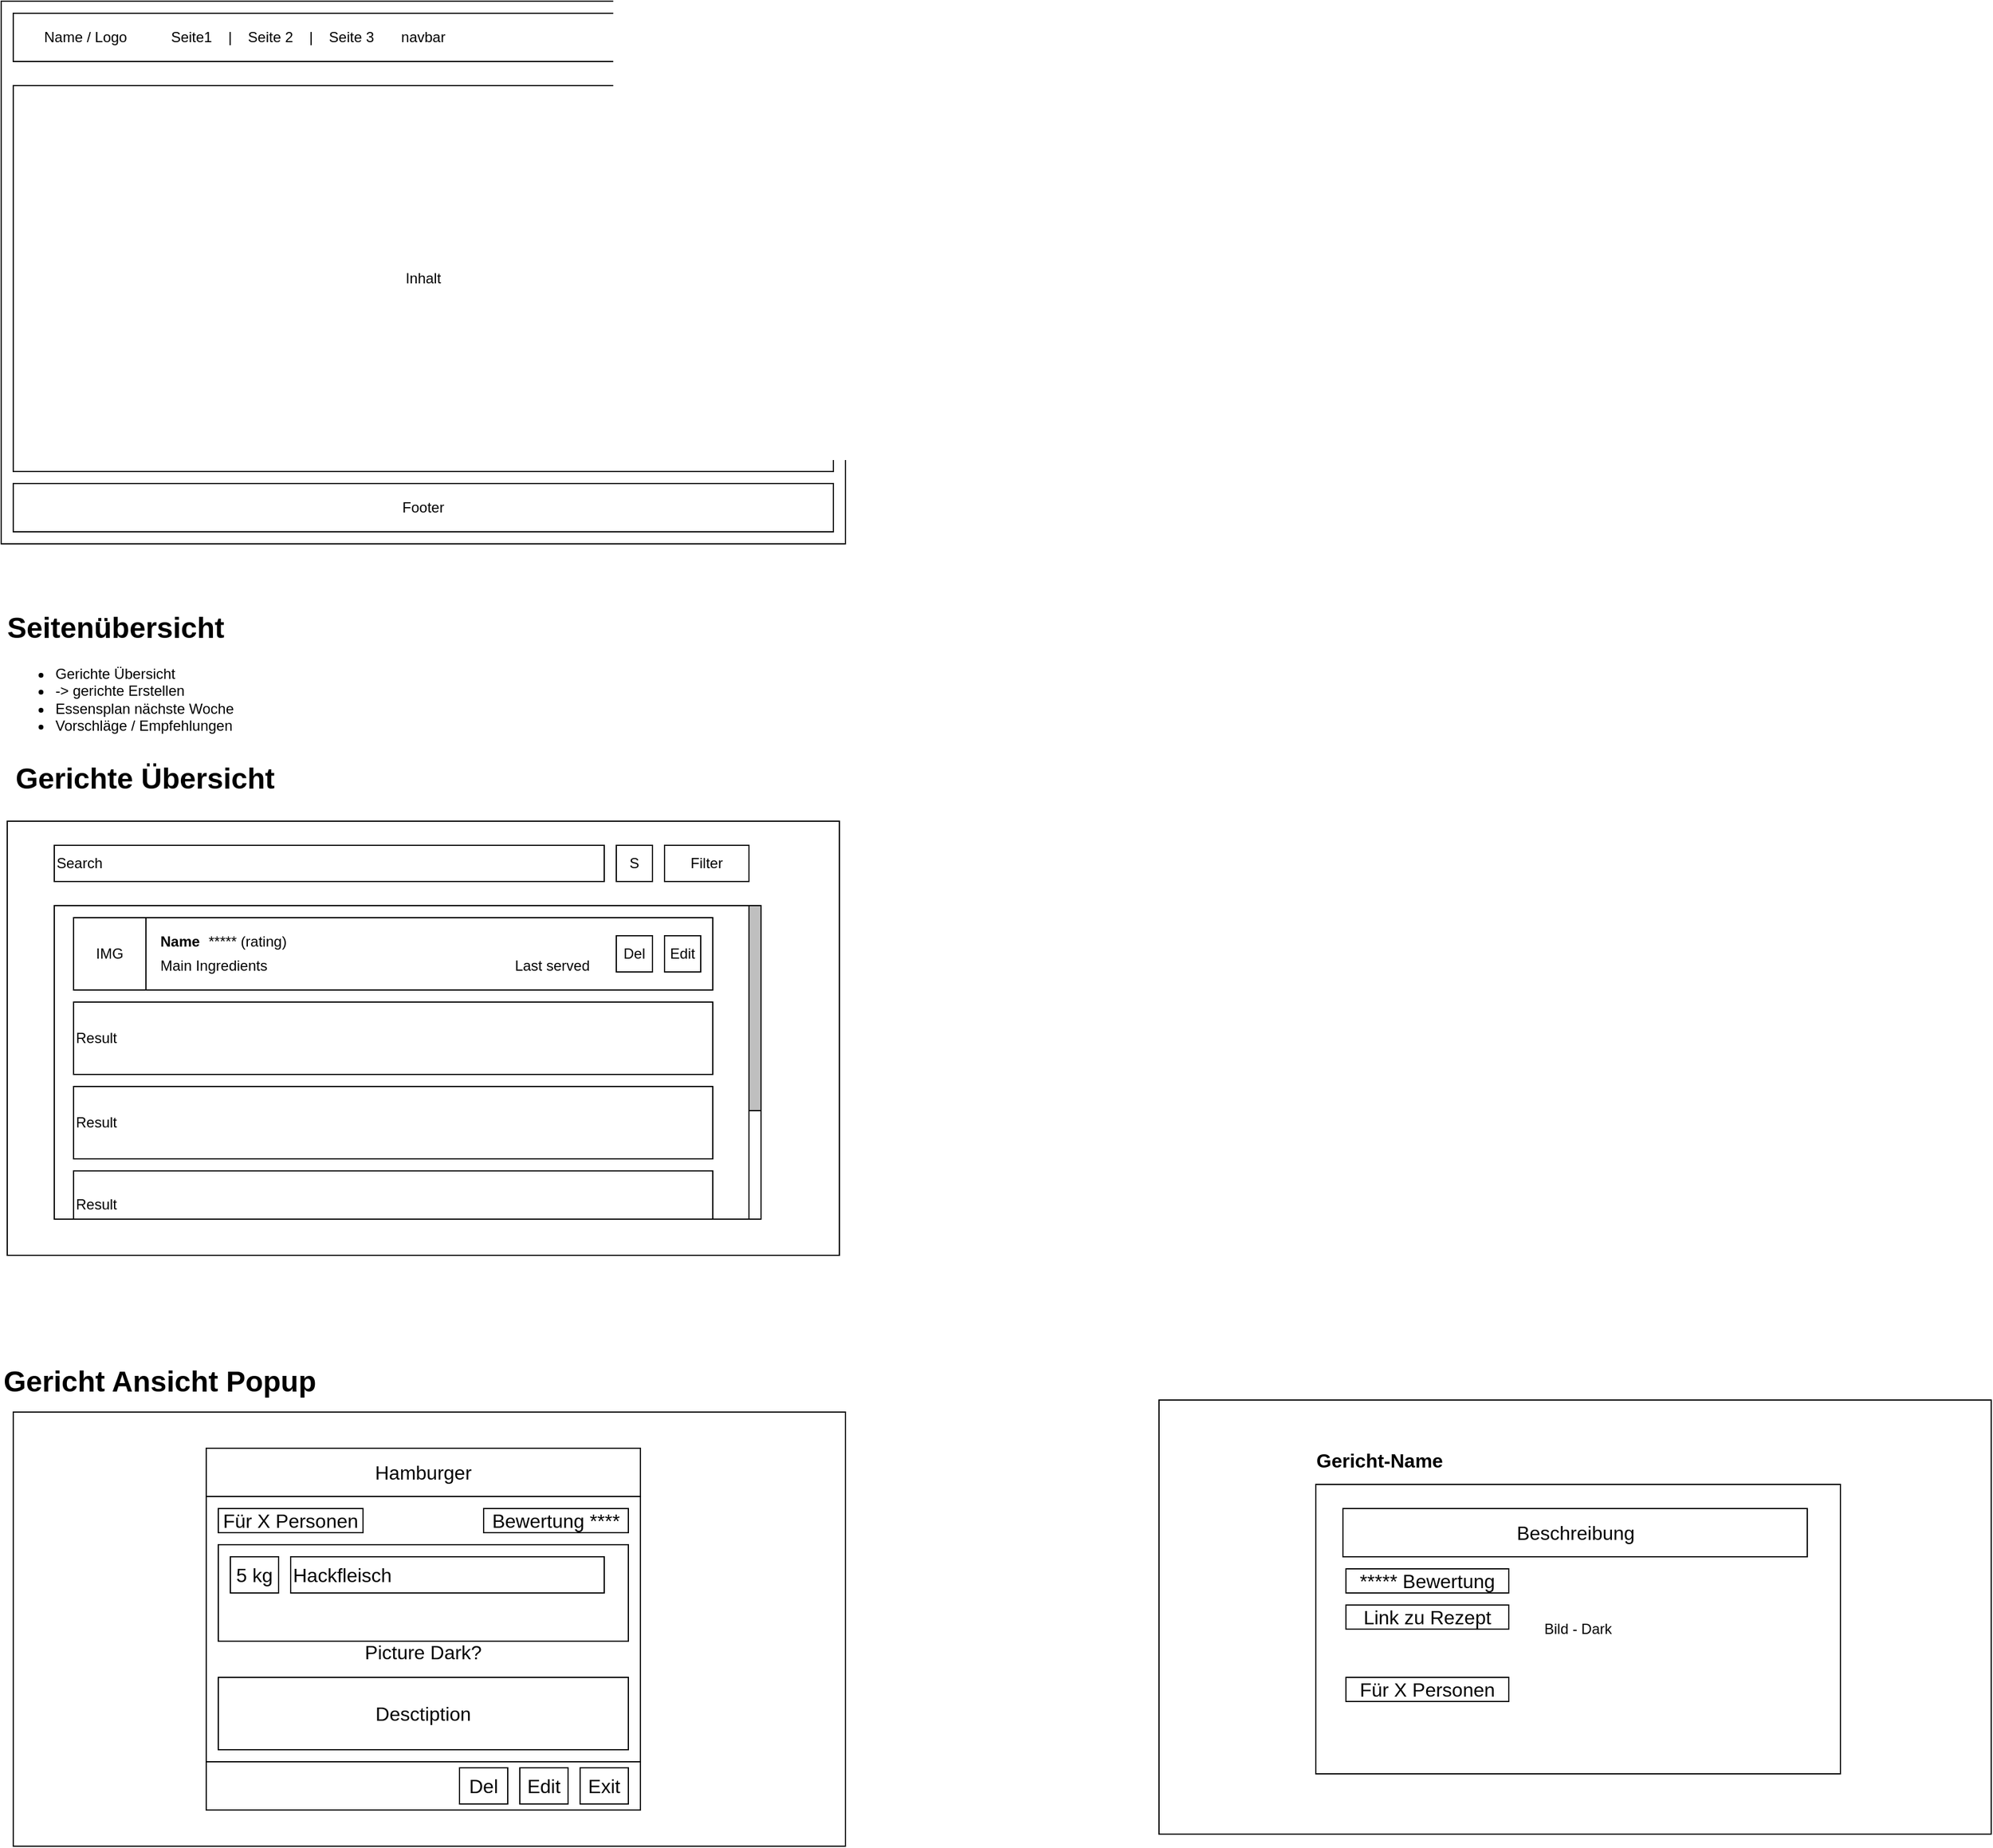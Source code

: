 <mxfile version="14.4.3" type="device"><diagram id="DhD5etSHtqq4pYEx-dr0" name="Seite-1"><mxGraphModel dx="1278" dy="828" grid="1" gridSize="10" guides="1" tooltips="1" connect="1" arrows="1" fold="1" page="1" pageScale="1" pageWidth="3300" pageHeight="4681" math="0" shadow="0"><root><mxCell id="0"/><mxCell id="1" parent="0"/><mxCell id="2" value="Seite" style="rounded=0;whiteSpace=wrap;html=1;" parent="1" vertex="1"><mxGeometry x="80" y="80" width="700" height="450" as="geometry"/></mxCell><mxCell id="3" value="navbar" style="rounded=0;whiteSpace=wrap;html=1;" parent="1" vertex="1"><mxGeometry x="90" y="90" width="680" height="40" as="geometry"/></mxCell><mxCell id="4" value="Footer" style="rounded=0;whiteSpace=wrap;html=1;" parent="1" vertex="1"><mxGeometry x="90" y="480" width="680" height="40" as="geometry"/></mxCell><mxCell id="5" value="Name / Logo" style="text;html=1;strokeColor=none;fillColor=none;align=center;verticalAlign=middle;whiteSpace=wrap;rounded=0;" parent="1" vertex="1"><mxGeometry x="110" y="100" width="80" height="20" as="geometry"/></mxCell><mxCell id="6" value="Seite1&amp;nbsp; &amp;nbsp; |&amp;nbsp; &amp;nbsp; Seite 2&amp;nbsp; &amp;nbsp; |&amp;nbsp; &amp;nbsp; Seite 3" style="text;html=1;strokeColor=none;fillColor=none;align=center;verticalAlign=middle;whiteSpace=wrap;rounded=0;" parent="1" vertex="1"><mxGeometry x="210" y="100" width="190" height="20" as="geometry"/></mxCell><mxCell id="7" value="Inhalt" style="rounded=0;whiteSpace=wrap;html=1;" parent="1" vertex="1"><mxGeometry x="90" y="150" width="680" height="320" as="geometry"/></mxCell><mxCell id="MJWSV-yRJue_ZSsIYD1P-8" value="&lt;h1&gt;Seitenübersicht&lt;/h1&gt;&lt;p&gt;&lt;/p&gt;&lt;ul&gt;&lt;li&gt;Gerichte Übersicht&amp;nbsp;&lt;/li&gt;&lt;li&gt;-&amp;gt; gerichte Erstellen&lt;/li&gt;&lt;li&gt;Essensplan nächste Woche&lt;/li&gt;&lt;li&gt;Vorschläge / Empfehlungen&lt;/li&gt;&lt;/ul&gt;&lt;p&gt;&lt;/p&gt;" style="text;html=1;strokeColor=none;fillColor=none;spacing=5;spacingTop=-20;whiteSpace=wrap;overflow=hidden;rounded=0;" parent="1" vertex="1"><mxGeometry x="80" y="580" width="330" height="120" as="geometry"/></mxCell><mxCell id="MJWSV-yRJue_ZSsIYD1P-9" value="" style="rounded=0;whiteSpace=wrap;html=1;" parent="1" vertex="1"><mxGeometry x="85" y="760" width="690" height="360" as="geometry"/></mxCell><mxCell id="MJWSV-yRJue_ZSsIYD1P-10" value="&lt;font style=&quot;font-size: 24px&quot;&gt;Gerichte Übersicht&lt;/font&gt;" style="text;html=1;strokeColor=none;fillColor=none;align=left;verticalAlign=middle;whiteSpace=wrap;rounded=0;fontStyle=1" parent="1" vertex="1"><mxGeometry x="90" y="710" width="410" height="30" as="geometry"/></mxCell><mxCell id="MJWSV-yRJue_ZSsIYD1P-12" value="Search" style="rounded=0;whiteSpace=wrap;html=1;align=left;" parent="1" vertex="1"><mxGeometry x="124" y="780" width="456" height="30" as="geometry"/></mxCell><mxCell id="MJWSV-yRJue_ZSsIYD1P-13" value="" style="rounded=0;whiteSpace=wrap;html=1;align=left;" parent="1" vertex="1"><mxGeometry x="124" y="830" width="576" height="260" as="geometry"/></mxCell><mxCell id="MJWSV-yRJue_ZSsIYD1P-14" value="Result" style="rounded=0;whiteSpace=wrap;html=1;align=left;" parent="1" vertex="1"><mxGeometry x="140" y="840" width="530" height="60" as="geometry"/></mxCell><mxCell id="MJWSV-yRJue_ZSsIYD1P-15" value="Result" style="rounded=0;whiteSpace=wrap;html=1;align=left;" parent="1" vertex="1"><mxGeometry x="140" y="910" width="530" height="60" as="geometry"/></mxCell><mxCell id="MJWSV-yRJue_ZSsIYD1P-16" value="Result" style="rounded=0;whiteSpace=wrap;html=1;align=left;" parent="1" vertex="1"><mxGeometry x="140" y="980" width="530" height="60" as="geometry"/></mxCell><mxCell id="MJWSV-yRJue_ZSsIYD1P-17" value="Edit" style="rounded=0;whiteSpace=wrap;html=1;align=center;" parent="1" vertex="1"><mxGeometry x="630" y="855" width="30" height="30" as="geometry"/></mxCell><mxCell id="MJWSV-yRJue_ZSsIYD1P-19" value="Name" style="text;html=1;strokeColor=none;fillColor=none;align=left;verticalAlign=middle;whiteSpace=wrap;rounded=0;fontStyle=1" parent="1" vertex="1"><mxGeometry x="210" y="850" width="40" height="20" as="geometry"/></mxCell><mxCell id="MJWSV-yRJue_ZSsIYD1P-20" value="&lt;span&gt;IMG&lt;/span&gt;" style="rounded=0;whiteSpace=wrap;html=1;align=center;" parent="1" vertex="1"><mxGeometry x="140" y="840" width="60" height="60" as="geometry"/></mxCell><mxCell id="MJWSV-yRJue_ZSsIYD1P-21" value="Del" style="rounded=0;whiteSpace=wrap;html=1;align=center;" parent="1" vertex="1"><mxGeometry x="590" y="855" width="30" height="30" as="geometry"/></mxCell><mxCell id="MJWSV-yRJue_ZSsIYD1P-22" value="***** (rating)" style="text;html=1;strokeColor=none;fillColor=none;align=left;verticalAlign=middle;whiteSpace=wrap;rounded=0;" parent="1" vertex="1"><mxGeometry x="250" y="850" width="70" height="20" as="geometry"/></mxCell><mxCell id="MJWSV-yRJue_ZSsIYD1P-23" value="Main Ingredients" style="text;html=1;strokeColor=none;fillColor=none;align=left;verticalAlign=middle;whiteSpace=wrap;rounded=0;fontStyle=0" parent="1" vertex="1"><mxGeometry x="210" y="870" width="110" height="20" as="geometry"/></mxCell><mxCell id="MJWSV-yRJue_ZSsIYD1P-24" value="Last served" style="text;html=1;strokeColor=none;fillColor=none;align=right;verticalAlign=middle;whiteSpace=wrap;rounded=0;fontStyle=0" parent="1" vertex="1"><mxGeometry x="460" y="870" width="110" height="20" as="geometry"/></mxCell><mxCell id="MJWSV-yRJue_ZSsIYD1P-25" value="Filter" style="rounded=0;whiteSpace=wrap;html=1;align=center;" parent="1" vertex="1"><mxGeometry x="630" y="780" width="70" height="30" as="geometry"/></mxCell><mxCell id="MJWSV-yRJue_ZSsIYD1P-26" value="" style="rounded=0;whiteSpace=wrap;html=1;align=center;" parent="1" vertex="1"><mxGeometry x="700" y="830" width="10" height="260" as="geometry"/></mxCell><mxCell id="MJWSV-yRJue_ZSsIYD1P-27" value="" style="rounded=0;whiteSpace=wrap;html=1;align=center;fillColor=#BFBFBF;" parent="1" vertex="1"><mxGeometry x="700" y="830" width="10" height="170" as="geometry"/></mxCell><mxCell id="MJWSV-yRJue_ZSsIYD1P-28" value="&lt;br&gt;Result" style="rounded=0;whiteSpace=wrap;html=1;align=left;" parent="1" vertex="1"><mxGeometry x="140" y="1050" width="530" height="40" as="geometry"/></mxCell><mxCell id="3yPms_h3vOzZ6-XOMgG1-7" value="S" style="rounded=0;whiteSpace=wrap;html=1;align=center;" parent="1" vertex="1"><mxGeometry x="590" y="780" width="30" height="30" as="geometry"/></mxCell><mxCell id="oi_kL40SGaFQqt8xk8L_-7" value="" style="rounded=0;whiteSpace=wrap;html=1;" vertex="1" parent="1"><mxGeometry x="1040" y="1240" width="690" height="360" as="geometry"/></mxCell><mxCell id="oi_kL40SGaFQqt8xk8L_-8" value="&lt;font style=&quot;font-size: 24px&quot;&gt;Gericht Ansicht Popup&lt;/font&gt;" style="text;html=1;strokeColor=none;fillColor=none;align=left;verticalAlign=middle;whiteSpace=wrap;rounded=0;fontStyle=1" vertex="1" parent="1"><mxGeometry x="80" y="1210" width="410" height="30" as="geometry"/></mxCell><mxCell id="oi_kL40SGaFQqt8xk8L_-10" value="Bild - Dark" style="rounded=0;whiteSpace=wrap;html=1;" vertex="1" parent="1"><mxGeometry x="1170" y="1310" width="435" height="240" as="geometry"/></mxCell><mxCell id="oi_kL40SGaFQqt8xk8L_-11" value="Gericht-Name" style="text;html=1;strokeColor=none;fillColor=none;align=center;verticalAlign=middle;whiteSpace=wrap;rounded=0;fontStyle=1;fontSize=16;" vertex="1" parent="1"><mxGeometry x="1167.5" y="1280" width="110" height="20" as="geometry"/></mxCell><mxCell id="oi_kL40SGaFQqt8xk8L_-13" value="Beschreibung" style="rounded=0;whiteSpace=wrap;html=1;fontSize=16;" vertex="1" parent="1"><mxGeometry x="1192.5" y="1330" width="385" height="40" as="geometry"/></mxCell><mxCell id="oi_kL40SGaFQqt8xk8L_-14" value="***** Bewertung" style="rounded=0;whiteSpace=wrap;html=1;fontSize=16;" vertex="1" parent="1"><mxGeometry x="1195" y="1380" width="135" height="20" as="geometry"/></mxCell><mxCell id="oi_kL40SGaFQqt8xk8L_-15" value="Für X Personen" style="rounded=0;whiteSpace=wrap;html=1;fontSize=16;" vertex="1" parent="1"><mxGeometry x="1195" y="1470" width="135" height="20" as="geometry"/></mxCell><mxCell id="oi_kL40SGaFQqt8xk8L_-17" value="Link zu Rezept" style="rounded=0;whiteSpace=wrap;html=1;fontSize=16;" vertex="1" parent="1"><mxGeometry x="1195" y="1410" width="135" height="20" as="geometry"/></mxCell><mxCell id="oi_kL40SGaFQqt8xk8L_-18" value="" style="rounded=0;whiteSpace=wrap;html=1;" vertex="1" parent="1"><mxGeometry x="90" y="1250" width="690" height="360" as="geometry"/></mxCell><mxCell id="oi_kL40SGaFQqt8xk8L_-19" value="" style="rounded=0;whiteSpace=wrap;html=1;fontSize=16;" vertex="1" parent="1"><mxGeometry x="250" y="1280" width="360" height="300" as="geometry"/></mxCell><mxCell id="oi_kL40SGaFQqt8xk8L_-21" value="Hamburger" style="rounded=0;whiteSpace=wrap;html=1;fontSize=16;" vertex="1" parent="1"><mxGeometry x="250" y="1280" width="360" height="40" as="geometry"/></mxCell><mxCell id="oi_kL40SGaFQqt8xk8L_-22" value="" style="rounded=0;whiteSpace=wrap;html=1;fontSize=16;" vertex="1" parent="1"><mxGeometry x="250" y="1540" width="360" height="40" as="geometry"/></mxCell><mxCell id="oi_kL40SGaFQqt8xk8L_-23" value="Edit" style="rounded=0;whiteSpace=wrap;html=1;fontSize=16;" vertex="1" parent="1"><mxGeometry x="510" y="1545" width="40" height="30" as="geometry"/></mxCell><mxCell id="oi_kL40SGaFQqt8xk8L_-24" value="Del" style="rounded=0;whiteSpace=wrap;html=1;fontSize=16;" vertex="1" parent="1"><mxGeometry x="460" y="1545" width="40" height="30" as="geometry"/></mxCell><mxCell id="oi_kL40SGaFQqt8xk8L_-25" value="Exit" style="rounded=0;whiteSpace=wrap;html=1;fontSize=16;" vertex="1" parent="1"><mxGeometry x="560" y="1545" width="40" height="30" as="geometry"/></mxCell><mxCell id="oi_kL40SGaFQqt8xk8L_-26" value="&lt;br&gt;&lt;br&gt;Picture Dark?" style="rounded=0;whiteSpace=wrap;html=1;fontSize=16;" vertex="1" parent="1"><mxGeometry x="250" y="1320" width="360" height="220" as="geometry"/></mxCell><mxCell id="oi_kL40SGaFQqt8xk8L_-27" value="Desctiption" style="rounded=0;whiteSpace=wrap;html=1;fontSize=16;" vertex="1" parent="1"><mxGeometry x="260" y="1470" width="340" height="60" as="geometry"/></mxCell><mxCell id="oi_kL40SGaFQqt8xk8L_-28" value="Für X Personen" style="rounded=0;whiteSpace=wrap;html=1;fontSize=16;" vertex="1" parent="1"><mxGeometry x="260" y="1330" width="120" height="20" as="geometry"/></mxCell><mxCell id="oi_kL40SGaFQqt8xk8L_-29" value="Bewertung ****" style="rounded=0;whiteSpace=wrap;html=1;fontSize=16;" vertex="1" parent="1"><mxGeometry x="480" y="1330" width="120" height="20" as="geometry"/></mxCell><mxCell id="oi_kL40SGaFQqt8xk8L_-30" value="&lt;div&gt;&lt;br&gt;&lt;/div&gt;" style="rounded=0;whiteSpace=wrap;html=1;fontSize=16;align=left;" vertex="1" parent="1"><mxGeometry x="260" y="1360" width="340" height="80" as="geometry"/></mxCell><mxCell id="oi_kL40SGaFQqt8xk8L_-31" value="Hackfleisch" style="rounded=0;whiteSpace=wrap;html=1;fontSize=16;align=left;" vertex="1" parent="1"><mxGeometry x="320" y="1370" width="260" height="30" as="geometry"/></mxCell><mxCell id="oi_kL40SGaFQqt8xk8L_-32" value="5 kg" style="rounded=0;whiteSpace=wrap;html=1;fontSize=16;" vertex="1" parent="1"><mxGeometry x="270" y="1370" width="40" height="30" as="geometry"/></mxCell></root></mxGraphModel></diagram></mxfile>